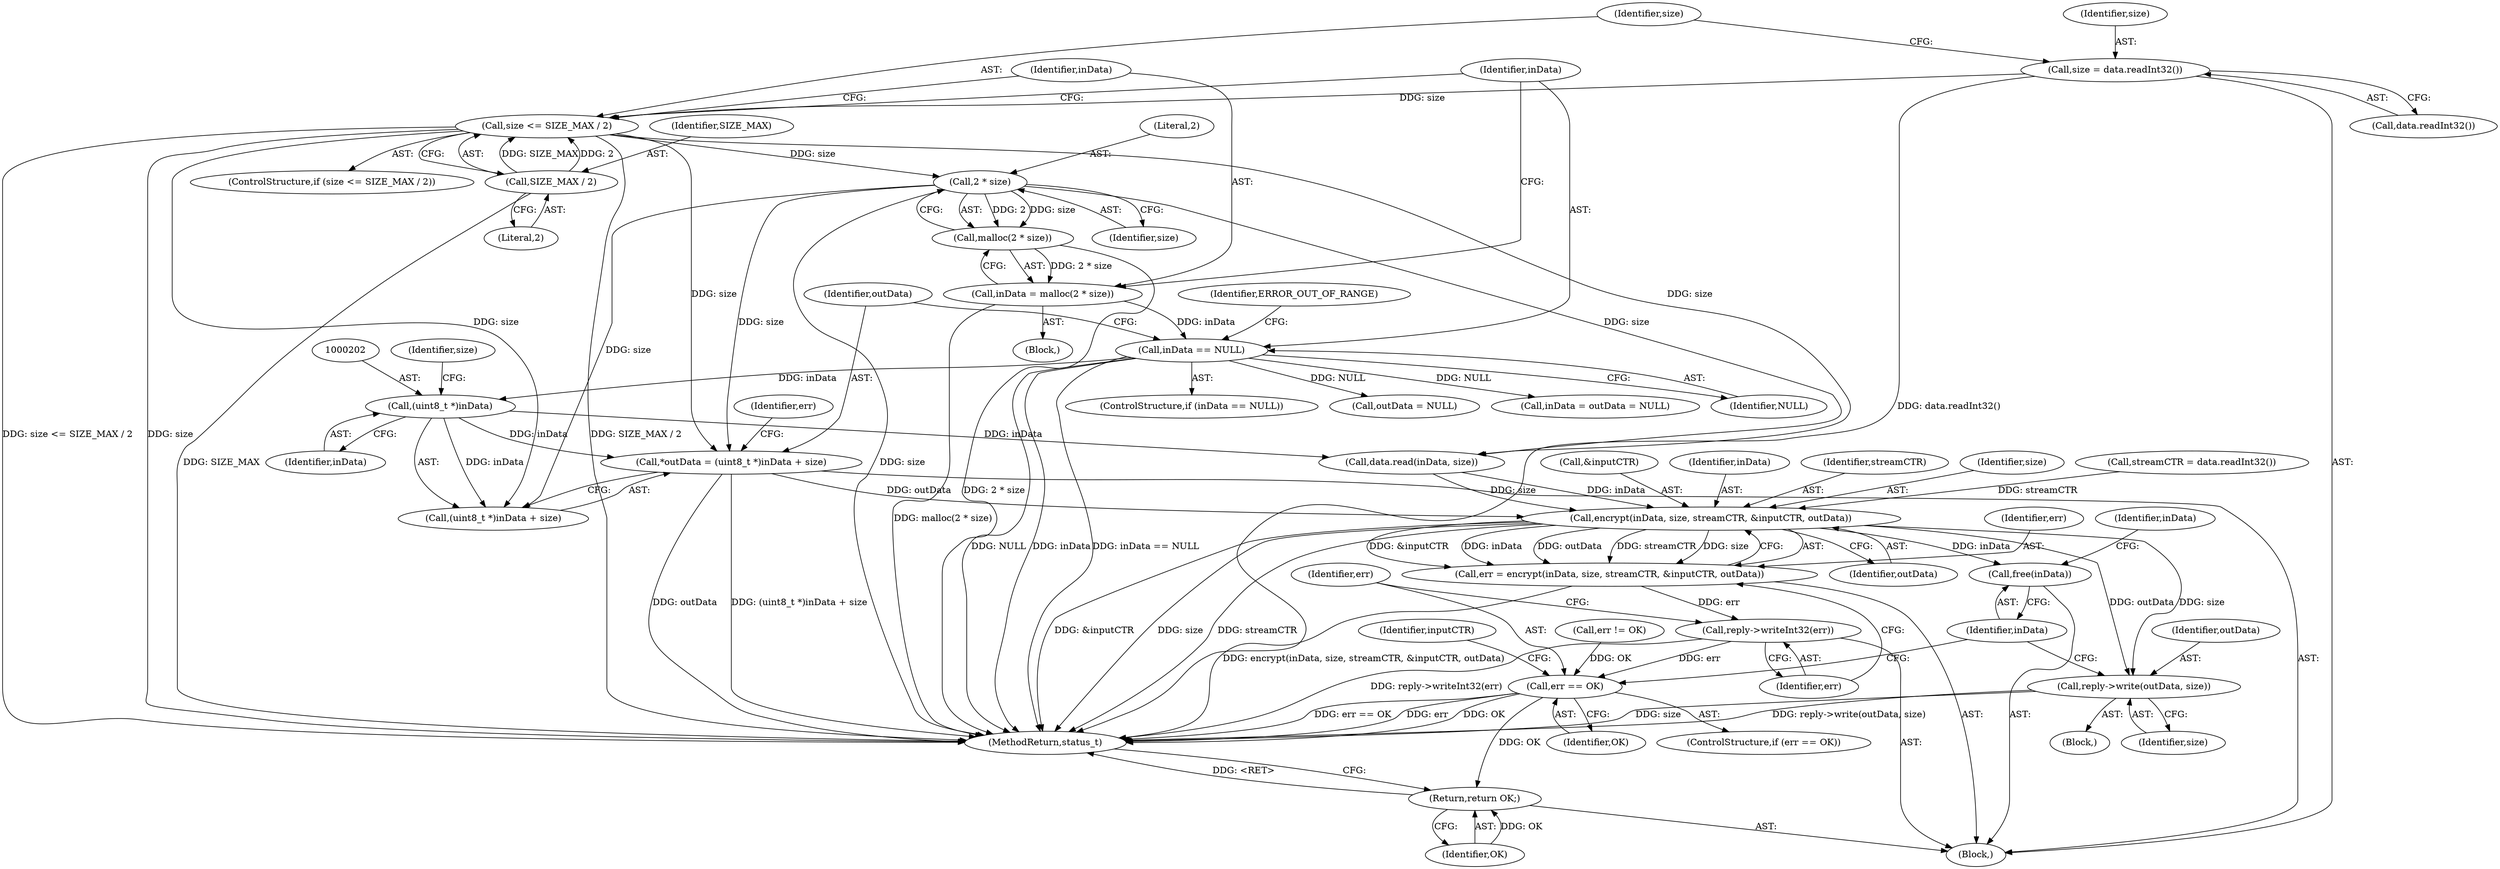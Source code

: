 digraph "0_Android_9667e3eff2d34c3797c3b529370de47b2c1f1bf6@integer" {
"1000198" [label="(Call,*outData = (uint8_t *)inData + size)"];
"1000201" [label="(Call,(uint8_t *)inData)"];
"1000189" [label="(Call,inData == NULL)"];
"1000182" [label="(Call,inData = malloc(2 * size))"];
"1000184" [label="(Call,malloc(2 * size))"];
"1000185" [label="(Call,2 * size)"];
"1000176" [label="(Call,size <= SIZE_MAX / 2)"];
"1000172" [label="(Call,size = data.readInt32())"];
"1000178" [label="(Call,SIZE_MAX / 2)"];
"1000229" [label="(Call,encrypt(inData, size, streamCTR, &inputCTR, outData))"];
"1000227" [label="(Call,err = encrypt(inData, size, streamCTR, &inputCTR, outData))"];
"1000236" [label="(Call,reply->writeInt32(err))"];
"1000239" [label="(Call,err == OK)"];
"1000255" [label="(Return,return OK;)"];
"1000245" [label="(Call,reply->write(outData, size))"];
"1000248" [label="(Call,free(inData))"];
"1000188" [label="(ControlStructure,if (inData == NULL))"];
"1000187" [label="(Identifier,size)"];
"1000177" [label="(Identifier,size)"];
"1000239" [label="(Call,err == OK)"];
"1000212" [label="(Call,err != OK)"];
"1000235" [label="(Identifier,outData)"];
"1000203" [label="(Identifier,inData)"];
"1000248" [label="(Call,free(inData))"];
"1000251" [label="(Identifier,inData)"];
"1000208" [label="(Call,data.read(inData, size))"];
"1000181" [label="(Block,)"];
"1000175" [label="(ControlStructure,if (size <= SIZE_MAX / 2))"];
"1000242" [label="(Block,)"];
"1000244" [label="(Identifier,inputCTR)"];
"1000249" [label="(Identifier,inData)"];
"1000190" [label="(Identifier,inData)"];
"1000237" [label="(Identifier,err)"];
"1000246" [label="(Identifier,outData)"];
"1000233" [label="(Call,&inputCTR)"];
"1000240" [label="(Identifier,err)"];
"1000173" [label="(Identifier,size)"];
"1000228" [label="(Identifier,err)"];
"1000179" [label="(Identifier,SIZE_MAX)"];
"1000230" [label="(Identifier,inData)"];
"1000172" [label="(Call,size = data.readInt32())"];
"1000229" [label="(Call,encrypt(inData, size, streamCTR, &inputCTR, outData))"];
"1000241" [label="(Identifier,OK)"];
"1000189" [label="(Call,inData == NULL)"];
"1000227" [label="(Call,err = encrypt(inData, size, streamCTR, &inputCTR, outData))"];
"1000232" [label="(Identifier,streamCTR)"];
"1000201" [label="(Call,(uint8_t *)inData)"];
"1000207" [label="(Identifier,err)"];
"1000182" [label="(Call,inData = malloc(2 * size))"];
"1000183" [label="(Identifier,inData)"];
"1000200" [label="(Call,(uint8_t *)inData + size)"];
"1000194" [label="(Identifier,ERROR_OUT_OF_RANGE)"];
"1000184" [label="(Call,malloc(2 * size))"];
"1000170" [label="(Block,)"];
"1000238" [label="(ControlStructure,if (err == OK))"];
"1000199" [label="(Identifier,outData)"];
"1000256" [label="(Identifier,OK)"];
"1000407" [label="(MethodReturn,status_t)"];
"1000245" [label="(Call,reply->write(outData, size))"];
"1000255" [label="(Return,return OK;)"];
"1000176" [label="(Call,size <= SIZE_MAX / 2)"];
"1000204" [label="(Identifier,size)"];
"1000231" [label="(Identifier,size)"];
"1000236" [label="(Call,reply->writeInt32(err))"];
"1000174" [label="(Call,data.readInt32())"];
"1000223" [label="(Call,streamCTR = data.readInt32())"];
"1000186" [label="(Literal,2)"];
"1000252" [label="(Call,outData = NULL)"];
"1000178" [label="(Call,SIZE_MAX / 2)"];
"1000250" [label="(Call,inData = outData = NULL)"];
"1000247" [label="(Identifier,size)"];
"1000180" [label="(Literal,2)"];
"1000185" [label="(Call,2 * size)"];
"1000198" [label="(Call,*outData = (uint8_t *)inData + size)"];
"1000191" [label="(Identifier,NULL)"];
"1000198" -> "1000170"  [label="AST: "];
"1000198" -> "1000200"  [label="CFG: "];
"1000199" -> "1000198"  [label="AST: "];
"1000200" -> "1000198"  [label="AST: "];
"1000207" -> "1000198"  [label="CFG: "];
"1000198" -> "1000407"  [label="DDG: (uint8_t *)inData + size"];
"1000198" -> "1000407"  [label="DDG: outData"];
"1000201" -> "1000198"  [label="DDG: inData"];
"1000185" -> "1000198"  [label="DDG: size"];
"1000176" -> "1000198"  [label="DDG: size"];
"1000198" -> "1000229"  [label="DDG: outData"];
"1000201" -> "1000200"  [label="AST: "];
"1000201" -> "1000203"  [label="CFG: "];
"1000202" -> "1000201"  [label="AST: "];
"1000203" -> "1000201"  [label="AST: "];
"1000204" -> "1000201"  [label="CFG: "];
"1000201" -> "1000200"  [label="DDG: inData"];
"1000189" -> "1000201"  [label="DDG: inData"];
"1000201" -> "1000208"  [label="DDG: inData"];
"1000189" -> "1000188"  [label="AST: "];
"1000189" -> "1000191"  [label="CFG: "];
"1000190" -> "1000189"  [label="AST: "];
"1000191" -> "1000189"  [label="AST: "];
"1000194" -> "1000189"  [label="CFG: "];
"1000199" -> "1000189"  [label="CFG: "];
"1000189" -> "1000407"  [label="DDG: inData"];
"1000189" -> "1000407"  [label="DDG: inData == NULL"];
"1000189" -> "1000407"  [label="DDG: NULL"];
"1000182" -> "1000189"  [label="DDG: inData"];
"1000189" -> "1000250"  [label="DDG: NULL"];
"1000189" -> "1000252"  [label="DDG: NULL"];
"1000182" -> "1000181"  [label="AST: "];
"1000182" -> "1000184"  [label="CFG: "];
"1000183" -> "1000182"  [label="AST: "];
"1000184" -> "1000182"  [label="AST: "];
"1000190" -> "1000182"  [label="CFG: "];
"1000182" -> "1000407"  [label="DDG: malloc(2 * size)"];
"1000184" -> "1000182"  [label="DDG: 2 * size"];
"1000184" -> "1000185"  [label="CFG: "];
"1000185" -> "1000184"  [label="AST: "];
"1000184" -> "1000407"  [label="DDG: 2 * size"];
"1000185" -> "1000184"  [label="DDG: 2"];
"1000185" -> "1000184"  [label="DDG: size"];
"1000185" -> "1000187"  [label="CFG: "];
"1000186" -> "1000185"  [label="AST: "];
"1000187" -> "1000185"  [label="AST: "];
"1000185" -> "1000407"  [label="DDG: size"];
"1000176" -> "1000185"  [label="DDG: size"];
"1000185" -> "1000200"  [label="DDG: size"];
"1000185" -> "1000208"  [label="DDG: size"];
"1000176" -> "1000175"  [label="AST: "];
"1000176" -> "1000178"  [label="CFG: "];
"1000177" -> "1000176"  [label="AST: "];
"1000178" -> "1000176"  [label="AST: "];
"1000183" -> "1000176"  [label="CFG: "];
"1000190" -> "1000176"  [label="CFG: "];
"1000176" -> "1000407"  [label="DDG: SIZE_MAX / 2"];
"1000176" -> "1000407"  [label="DDG: size <= SIZE_MAX / 2"];
"1000176" -> "1000407"  [label="DDG: size"];
"1000172" -> "1000176"  [label="DDG: size"];
"1000178" -> "1000176"  [label="DDG: SIZE_MAX"];
"1000178" -> "1000176"  [label="DDG: 2"];
"1000176" -> "1000200"  [label="DDG: size"];
"1000176" -> "1000208"  [label="DDG: size"];
"1000172" -> "1000170"  [label="AST: "];
"1000172" -> "1000174"  [label="CFG: "];
"1000173" -> "1000172"  [label="AST: "];
"1000174" -> "1000172"  [label="AST: "];
"1000177" -> "1000172"  [label="CFG: "];
"1000172" -> "1000407"  [label="DDG: data.readInt32()"];
"1000178" -> "1000180"  [label="CFG: "];
"1000179" -> "1000178"  [label="AST: "];
"1000180" -> "1000178"  [label="AST: "];
"1000178" -> "1000407"  [label="DDG: SIZE_MAX"];
"1000229" -> "1000227"  [label="AST: "];
"1000229" -> "1000235"  [label="CFG: "];
"1000230" -> "1000229"  [label="AST: "];
"1000231" -> "1000229"  [label="AST: "];
"1000232" -> "1000229"  [label="AST: "];
"1000233" -> "1000229"  [label="AST: "];
"1000235" -> "1000229"  [label="AST: "];
"1000227" -> "1000229"  [label="CFG: "];
"1000229" -> "1000407"  [label="DDG: &inputCTR"];
"1000229" -> "1000407"  [label="DDG: size"];
"1000229" -> "1000407"  [label="DDG: streamCTR"];
"1000229" -> "1000227"  [label="DDG: &inputCTR"];
"1000229" -> "1000227"  [label="DDG: inData"];
"1000229" -> "1000227"  [label="DDG: outData"];
"1000229" -> "1000227"  [label="DDG: streamCTR"];
"1000229" -> "1000227"  [label="DDG: size"];
"1000208" -> "1000229"  [label="DDG: inData"];
"1000208" -> "1000229"  [label="DDG: size"];
"1000223" -> "1000229"  [label="DDG: streamCTR"];
"1000229" -> "1000245"  [label="DDG: outData"];
"1000229" -> "1000245"  [label="DDG: size"];
"1000229" -> "1000248"  [label="DDG: inData"];
"1000227" -> "1000170"  [label="AST: "];
"1000228" -> "1000227"  [label="AST: "];
"1000237" -> "1000227"  [label="CFG: "];
"1000227" -> "1000407"  [label="DDG: encrypt(inData, size, streamCTR, &inputCTR, outData)"];
"1000227" -> "1000236"  [label="DDG: err"];
"1000236" -> "1000170"  [label="AST: "];
"1000236" -> "1000237"  [label="CFG: "];
"1000237" -> "1000236"  [label="AST: "];
"1000240" -> "1000236"  [label="CFG: "];
"1000236" -> "1000407"  [label="DDG: reply->writeInt32(err)"];
"1000236" -> "1000239"  [label="DDG: err"];
"1000239" -> "1000238"  [label="AST: "];
"1000239" -> "1000241"  [label="CFG: "];
"1000240" -> "1000239"  [label="AST: "];
"1000241" -> "1000239"  [label="AST: "];
"1000244" -> "1000239"  [label="CFG: "];
"1000249" -> "1000239"  [label="CFG: "];
"1000239" -> "1000407"  [label="DDG: err == OK"];
"1000239" -> "1000407"  [label="DDG: err"];
"1000239" -> "1000407"  [label="DDG: OK"];
"1000212" -> "1000239"  [label="DDG: OK"];
"1000239" -> "1000255"  [label="DDG: OK"];
"1000255" -> "1000170"  [label="AST: "];
"1000255" -> "1000256"  [label="CFG: "];
"1000256" -> "1000255"  [label="AST: "];
"1000407" -> "1000255"  [label="CFG: "];
"1000255" -> "1000407"  [label="DDG: <RET>"];
"1000256" -> "1000255"  [label="DDG: OK"];
"1000245" -> "1000242"  [label="AST: "];
"1000245" -> "1000247"  [label="CFG: "];
"1000246" -> "1000245"  [label="AST: "];
"1000247" -> "1000245"  [label="AST: "];
"1000249" -> "1000245"  [label="CFG: "];
"1000245" -> "1000407"  [label="DDG: reply->write(outData, size)"];
"1000245" -> "1000407"  [label="DDG: size"];
"1000248" -> "1000170"  [label="AST: "];
"1000248" -> "1000249"  [label="CFG: "];
"1000249" -> "1000248"  [label="AST: "];
"1000251" -> "1000248"  [label="CFG: "];
}
